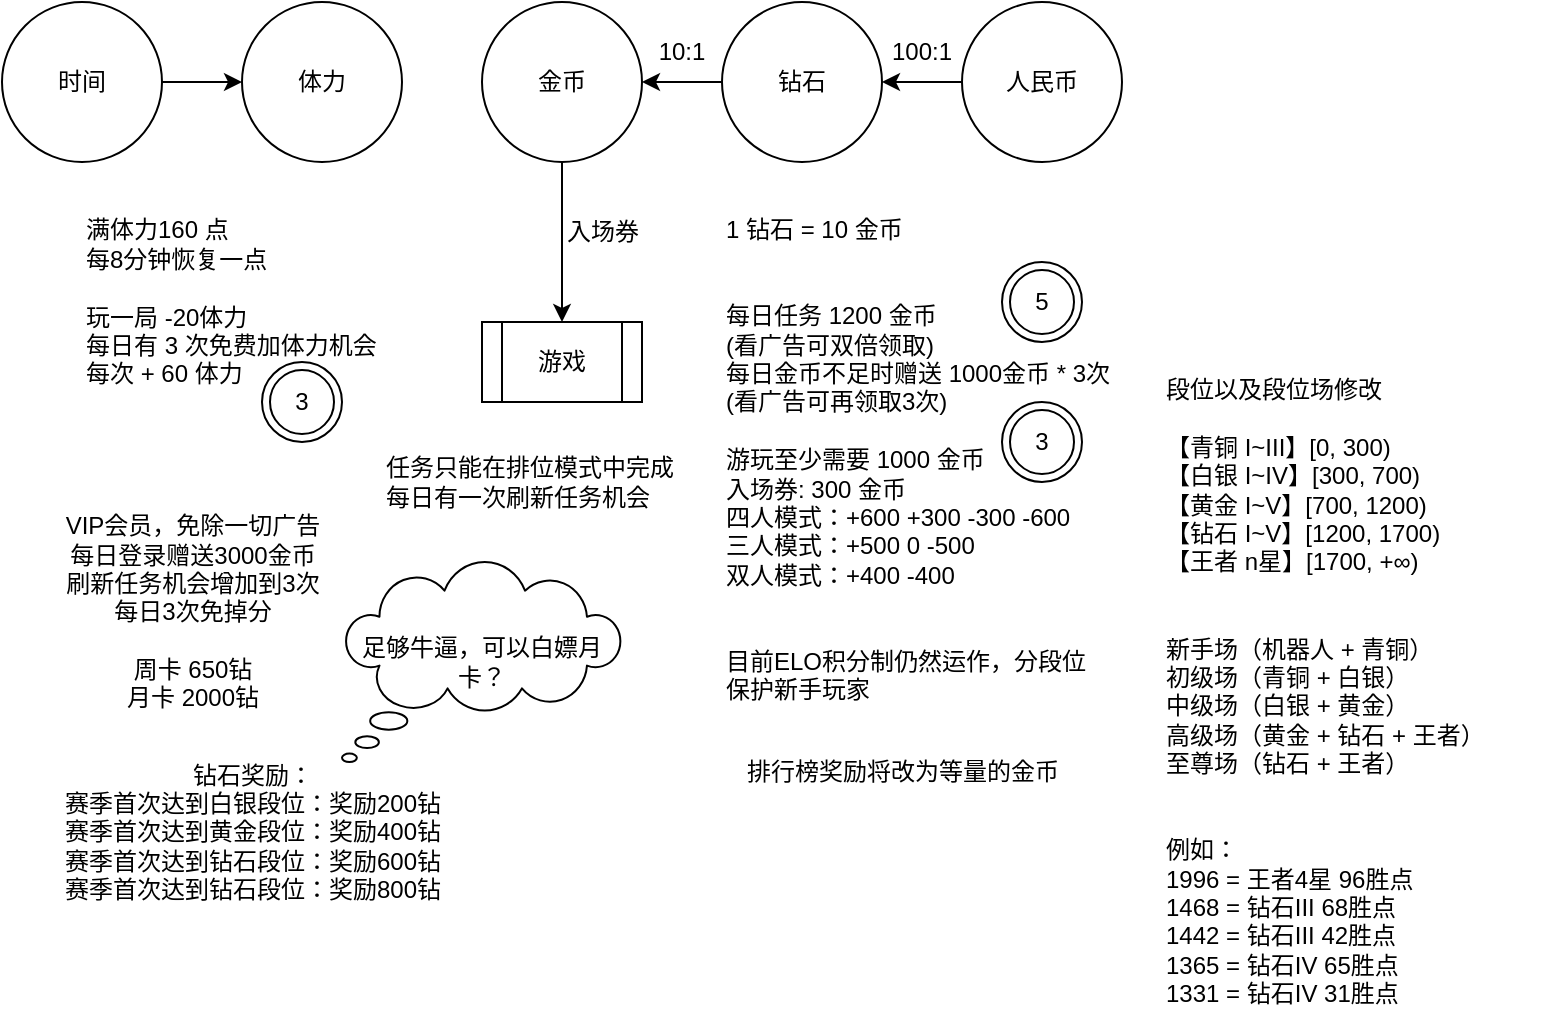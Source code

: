 <mxfile version="22.0.4" type="github">
  <diagram name="第 1 页" id="cnAK6zxrRtvMNEw_1psN">
    <mxGraphModel dx="1050" dy="605" grid="1" gridSize="10" guides="1" tooltips="1" connect="1" arrows="1" fold="1" page="1" pageScale="1" pageWidth="827" pageHeight="1169" math="0" shadow="0">
      <root>
        <mxCell id="0" />
        <mxCell id="1" parent="0" />
        <mxCell id="W0va-TfwMzZbDuSETiZr-18" style="edgeStyle=orthogonalEdgeStyle;rounded=0;orthogonalLoop=1;jettySize=auto;html=1;exitX=0.5;exitY=1;exitDx=0;exitDy=0;entryX=0.5;entryY=0;entryDx=0;entryDy=0;" edge="1" parent="1" source="W0va-TfwMzZbDuSETiZr-1" target="W0va-TfwMzZbDuSETiZr-10">
          <mxGeometry relative="1" as="geometry">
            <mxPoint x="300" y="420" as="targetPoint" />
          </mxGeometry>
        </mxCell>
        <mxCell id="W0va-TfwMzZbDuSETiZr-1" value="金币" style="ellipse;whiteSpace=wrap;html=1;aspect=fixed;" vertex="1" parent="1">
          <mxGeometry x="260" y="160" width="80" height="80" as="geometry" />
        </mxCell>
        <mxCell id="W0va-TfwMzZbDuSETiZr-7" value="" style="edgeStyle=orthogonalEdgeStyle;rounded=0;orthogonalLoop=1;jettySize=auto;html=1;" edge="1" parent="1" source="W0va-TfwMzZbDuSETiZr-2" target="W0va-TfwMzZbDuSETiZr-1">
          <mxGeometry relative="1" as="geometry" />
        </mxCell>
        <mxCell id="W0va-TfwMzZbDuSETiZr-2" value="钻石" style="ellipse;whiteSpace=wrap;html=1;aspect=fixed;" vertex="1" parent="1">
          <mxGeometry x="380" y="160" width="80" height="80" as="geometry" />
        </mxCell>
        <mxCell id="W0va-TfwMzZbDuSETiZr-3" value="体力" style="ellipse;whiteSpace=wrap;html=1;aspect=fixed;" vertex="1" parent="1">
          <mxGeometry x="140" y="160" width="80" height="80" as="geometry" />
        </mxCell>
        <mxCell id="W0va-TfwMzZbDuSETiZr-6" value="" style="edgeStyle=orthogonalEdgeStyle;rounded=0;orthogonalLoop=1;jettySize=auto;html=1;" edge="1" parent="1" source="W0va-TfwMzZbDuSETiZr-5" target="W0va-TfwMzZbDuSETiZr-2">
          <mxGeometry relative="1" as="geometry" />
        </mxCell>
        <mxCell id="W0va-TfwMzZbDuSETiZr-5" value="人民币" style="ellipse;whiteSpace=wrap;html=1;aspect=fixed;" vertex="1" parent="1">
          <mxGeometry x="500" y="160" width="80" height="80" as="geometry" />
        </mxCell>
        <mxCell id="W0va-TfwMzZbDuSETiZr-9" value="" style="edgeStyle=orthogonalEdgeStyle;rounded=0;orthogonalLoop=1;jettySize=auto;html=1;" edge="1" parent="1" source="W0va-TfwMzZbDuSETiZr-8" target="W0va-TfwMzZbDuSETiZr-3">
          <mxGeometry relative="1" as="geometry" />
        </mxCell>
        <mxCell id="W0va-TfwMzZbDuSETiZr-8" value="时间" style="ellipse;whiteSpace=wrap;html=1;aspect=fixed;" vertex="1" parent="1">
          <mxGeometry x="20" y="160" width="80" height="80" as="geometry" />
        </mxCell>
        <mxCell id="W0va-TfwMzZbDuSETiZr-19" value="入场券" style="text;html=1;align=center;verticalAlign=middle;resizable=0;points=[];autosize=1;strokeColor=none;fillColor=none;" vertex="1" parent="1">
          <mxGeometry x="290" y="260" width="60" height="30" as="geometry" />
        </mxCell>
        <mxCell id="W0va-TfwMzZbDuSETiZr-22" value="10:1" style="text;html=1;strokeColor=none;fillColor=none;align=center;verticalAlign=middle;whiteSpace=wrap;rounded=0;" vertex="1" parent="1">
          <mxGeometry x="330" y="170" width="60" height="30" as="geometry" />
        </mxCell>
        <mxCell id="W0va-TfwMzZbDuSETiZr-23" value="100:1" style="text;html=1;strokeColor=none;fillColor=none;align=center;verticalAlign=middle;whiteSpace=wrap;rounded=0;" vertex="1" parent="1">
          <mxGeometry x="450" y="170" width="60" height="30" as="geometry" />
        </mxCell>
        <mxCell id="W0va-TfwMzZbDuSETiZr-10" value="游戏" style="shape=process;whiteSpace=wrap;html=1;backgroundOutline=1;size=0.125;" vertex="1" parent="1">
          <mxGeometry x="260" y="320" width="80" height="40" as="geometry" />
        </mxCell>
        <mxCell id="W0va-TfwMzZbDuSETiZr-24" value="1 钻石 = 10 金币&#xa;&#xa;&#xa;每日任务 1200 金币&#xa;(看广告可双倍领取)&#xa;每日金币不足时赠送 1000金币 * 3次&#xa;(看广告可再领取3次)&#xa;&#xa;游玩至少需要 1000 金币&#xa;入场券: 300 金币&#xa;四人模式：+600 +300 -300 -600&#xa;三人模式：+500 0 -500&#xa;双人模式：+400 -400&#xa;&#xa;&#xa;目前ELO积分制仍然运作，分段位&#xa;保护新手玩家" style="text;whiteSpace=wrap;" vertex="1" parent="1">
          <mxGeometry x="380" y="260" width="195" height="260" as="geometry" />
        </mxCell>
        <mxCell id="W0va-TfwMzZbDuSETiZr-26" value="满体力160 点&lt;br&gt;每8分钟恢复一点&lt;br&gt;&lt;br&gt;玩一局 -20体力&lt;br&gt;每日有 3 次免费加体力机会&lt;br&gt;每次 + 60 体力" style="text;html=1;align=left;verticalAlign=middle;resizable=0;points=[];autosize=1;strokeColor=none;fillColor=none;" vertex="1" parent="1">
          <mxGeometry x="60" y="260" width="170" height="100" as="geometry" />
        </mxCell>
        <mxCell id="W0va-TfwMzZbDuSETiZr-27" value="5" style="ellipse;shape=doubleEllipse;whiteSpace=wrap;html=1;aspect=fixed;" vertex="1" parent="1">
          <mxGeometry x="520" y="290" width="40" height="40" as="geometry" />
        </mxCell>
        <mxCell id="W0va-TfwMzZbDuSETiZr-28" value="3" style="ellipse;shape=doubleEllipse;whiteSpace=wrap;html=1;aspect=fixed;" vertex="1" parent="1">
          <mxGeometry x="520" y="360" width="40" height="40" as="geometry" />
        </mxCell>
        <mxCell id="W0va-TfwMzZbDuSETiZr-29" value="3" style="ellipse;shape=doubleEllipse;whiteSpace=wrap;html=1;aspect=fixed;" vertex="1" parent="1">
          <mxGeometry x="150" y="340" width="40" height="40" as="geometry" />
        </mxCell>
        <mxCell id="W0va-TfwMzZbDuSETiZr-31" value="VIP会员，免除一切广告&lt;br&gt;每日登录赠送3000金币&lt;br&gt;刷新任务机会增加到3次&lt;br&gt;每日3次免掉分&lt;br&gt;&lt;br&gt;周卡 650钻&lt;br&gt;月卡 2000钻" style="text;html=1;align=center;verticalAlign=middle;resizable=0;points=[];autosize=1;strokeColor=none;fillColor=none;" vertex="1" parent="1">
          <mxGeometry x="40" y="410" width="150" height="110" as="geometry" />
        </mxCell>
        <mxCell id="W0va-TfwMzZbDuSETiZr-32" value="段位以及段位场修改&#xa;&#xa;【青铜 I~III】[0, 300)&#xa;【白银 I~IV】[300, 700)&#xa;【黄金 I~V】[700, 1200)&#xa;【钻石 I~V】[1200, 1700)&#xa;【王者 n星】[1700, +∞)&#xa;&#xa;&#xa;新手场（机器人 + 青铜）&#xa;初级场（青铜 + 白银）&#xa;中级场（白银 + 黄金）&#xa;高级场（黄金 + 钻石 + 王者）&#xa;至尊场（钻石 + 王者）&#xa;&#xa;&#xa;例如：&#xa;1996 = 王者4星 96胜点&#xa;1468 = 钻石III 68胜点&#xa;1442 = 钻石III 42胜点&#xa;1365 = 钻石IV 65胜点&#xa;1331 = 钻石IV 31胜点" style="text;whiteSpace=wrap;" vertex="1" parent="1">
          <mxGeometry x="600" y="340" width="190" height="310" as="geometry" />
        </mxCell>
        <mxCell id="W0va-TfwMzZbDuSETiZr-33" value="任务只能在排位模式中完成&lt;br&gt;每日有一次刷新任务机会" style="text;html=1;align=left;verticalAlign=middle;resizable=0;points=[];autosize=1;strokeColor=none;fillColor=none;" vertex="1" parent="1">
          <mxGeometry x="210" y="380" width="170" height="40" as="geometry" />
        </mxCell>
        <mxCell id="W0va-TfwMzZbDuSETiZr-34" value="排行榜奖励将改为等量的金币" style="text;html=1;align=center;verticalAlign=middle;resizable=0;points=[];autosize=1;strokeColor=none;fillColor=none;" vertex="1" parent="1">
          <mxGeometry x="380" y="530" width="180" height="30" as="geometry" />
        </mxCell>
        <mxCell id="W0va-TfwMzZbDuSETiZr-35" value="钻石奖励：&lt;br&gt;赛季首次达到白银段位：奖励200钻&lt;br&gt;赛季首次达到黄金段位：奖励400钻&lt;br&gt;赛季首次达到钻石段位：奖励600钻&lt;br&gt;赛季首次达到钻石段位：奖励800钻" style="text;html=1;align=center;verticalAlign=middle;resizable=0;points=[];autosize=1;strokeColor=none;fillColor=none;" vertex="1" parent="1">
          <mxGeometry x="40" y="530" width="210" height="90" as="geometry" />
        </mxCell>
        <mxCell id="W0va-TfwMzZbDuSETiZr-36" value="足够牛逼，可以白嫖月卡？" style="whiteSpace=wrap;html=1;shape=mxgraph.basic.cloud_callout" vertex="1" parent="1">
          <mxGeometry x="190" y="440" width="140" height="100" as="geometry" />
        </mxCell>
      </root>
    </mxGraphModel>
  </diagram>
</mxfile>
